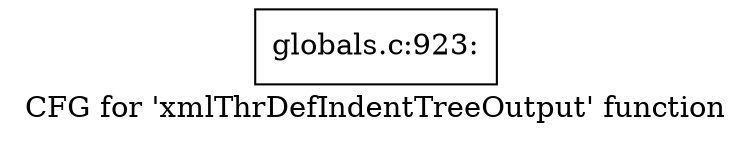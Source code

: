 digraph "CFG for 'xmlThrDefIndentTreeOutput' function" {
	label="CFG for 'xmlThrDefIndentTreeOutput' function";

	Node0x4ac8920 [shape=record,label="{globals.c:923:}"];
}
